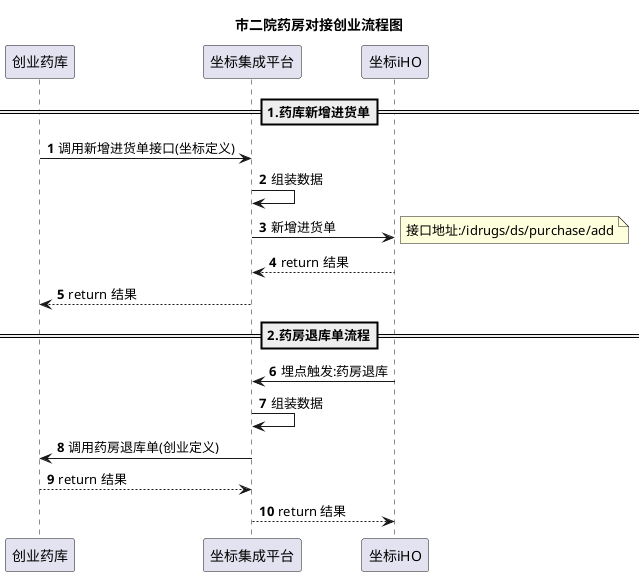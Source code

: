 @startuml
'https://plantuml.com/sequence-diagram
title 市二院药房对接创业流程图
autonumber

==1.药库新增进货单==
创业药库 -> 坐标集成平台: 调用新增进货单接口(坐标定义)
坐标集成平台 -> 坐标集成平台: 组装数据
坐标iHO <- 坐标集成平台: 新增进货单
note right
接口地址:/idrugs/ds/purchase/add
end note
坐标iHO --> 坐标集成平台: return 结果
坐标集成平台 --> 创业药库: return 结果

==2.药房退库单流程==
坐标iHO -> 坐标集成平台: 埋点触发:药房退库
坐标集成平台 -> 坐标集成平台: 组装数据
创业药库 <- 坐标集成平台: 调用药房退库单(创业定义)
创业药库 --> 坐标集成平台: return 结果
坐标iHO <-- 坐标集成平台: return 结果
@enduml